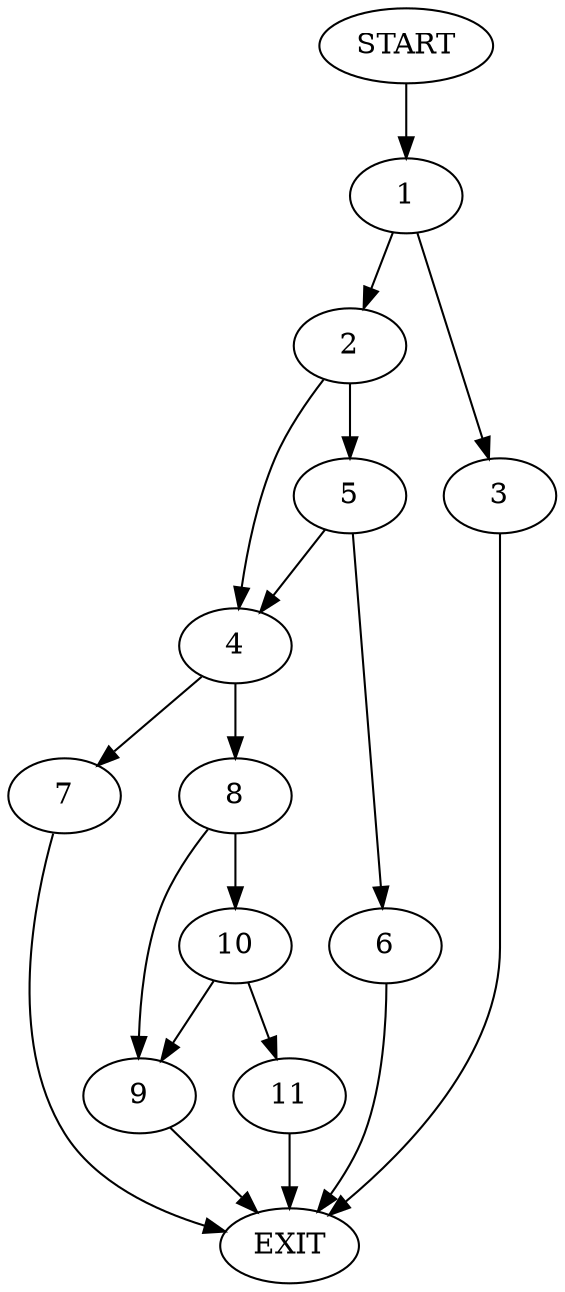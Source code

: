 digraph {
0 [label="START"]
12 [label="EXIT"]
0 -> 1
1 -> 2
1 -> 3
3 -> 12
2 -> 4
2 -> 5
5 -> 4
5 -> 6
4 -> 7
4 -> 8
6 -> 12
8 -> 9
8 -> 10
7 -> 12
10 -> 9
10 -> 11
9 -> 12
11 -> 12
}
